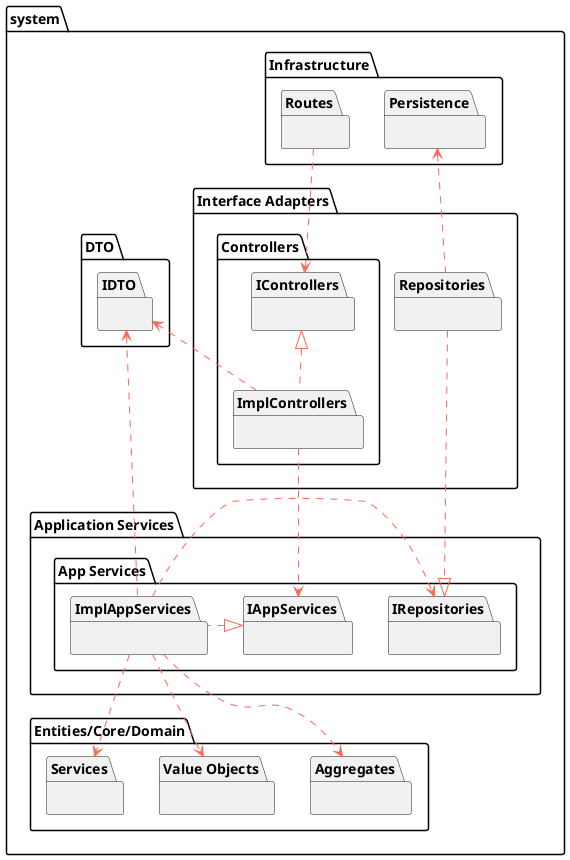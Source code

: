 @startuml

skinparam component {
    FontSize 16
    BackgroundColor<<Apache>> LightCoral
    BorderColor<<Apache>> #FF6655
    FontName Courier
    BorderColor black
    BackgroundColor DeepSkyBlue
    ArrowFontName Impact
    ArrowColor #FF6655
}

package system {
    package "Infrastructure" {
        package "Routes" {
        }

        package "Persistence" {
        }
    }

    package "Interface Adapters" {
        package "Controllers" {
            package "IControllers" {
            }

            package "ImplControllers" {
            }
        }

        package "Repositories" {
        }
    }

    package "Application Services" {
        package "App Services" {
            package "IAppServices" {
            }

            package "ImplAppServices" {
            }

            package "IRepositories" {
            }
        }
    }
    package "DTO" {
        package "IDTO" as dto{
        }
    }

    package "Entities/Core/Domain" {
        package "Aggregates" {
        }

        package "Value Objects" {
        }

        package "Services" {
        }
    }
    "Routes" .down.> "IControllers"
    "ImplControllers" .up.|> "IControllers"
    "ImplControllers" .down.> "IAppServices"
    "ImplAppServices" .left.|> "IAppServices"
    "ImplAppServices" .right.> "IRepositories"
    "ImplAppServices" .down.> "Aggregates"
    "ImplAppServices" .down.> "Value Objects"
    "ImplAppServices" .down.> "Services"
    "ImplAppServices" .up.> dto
    "ImplControllers" .up.> dto
    "Repositories" .up.> "Persistence"
    "Repositories" .down.|> "IRepositories"
}

@enduml

